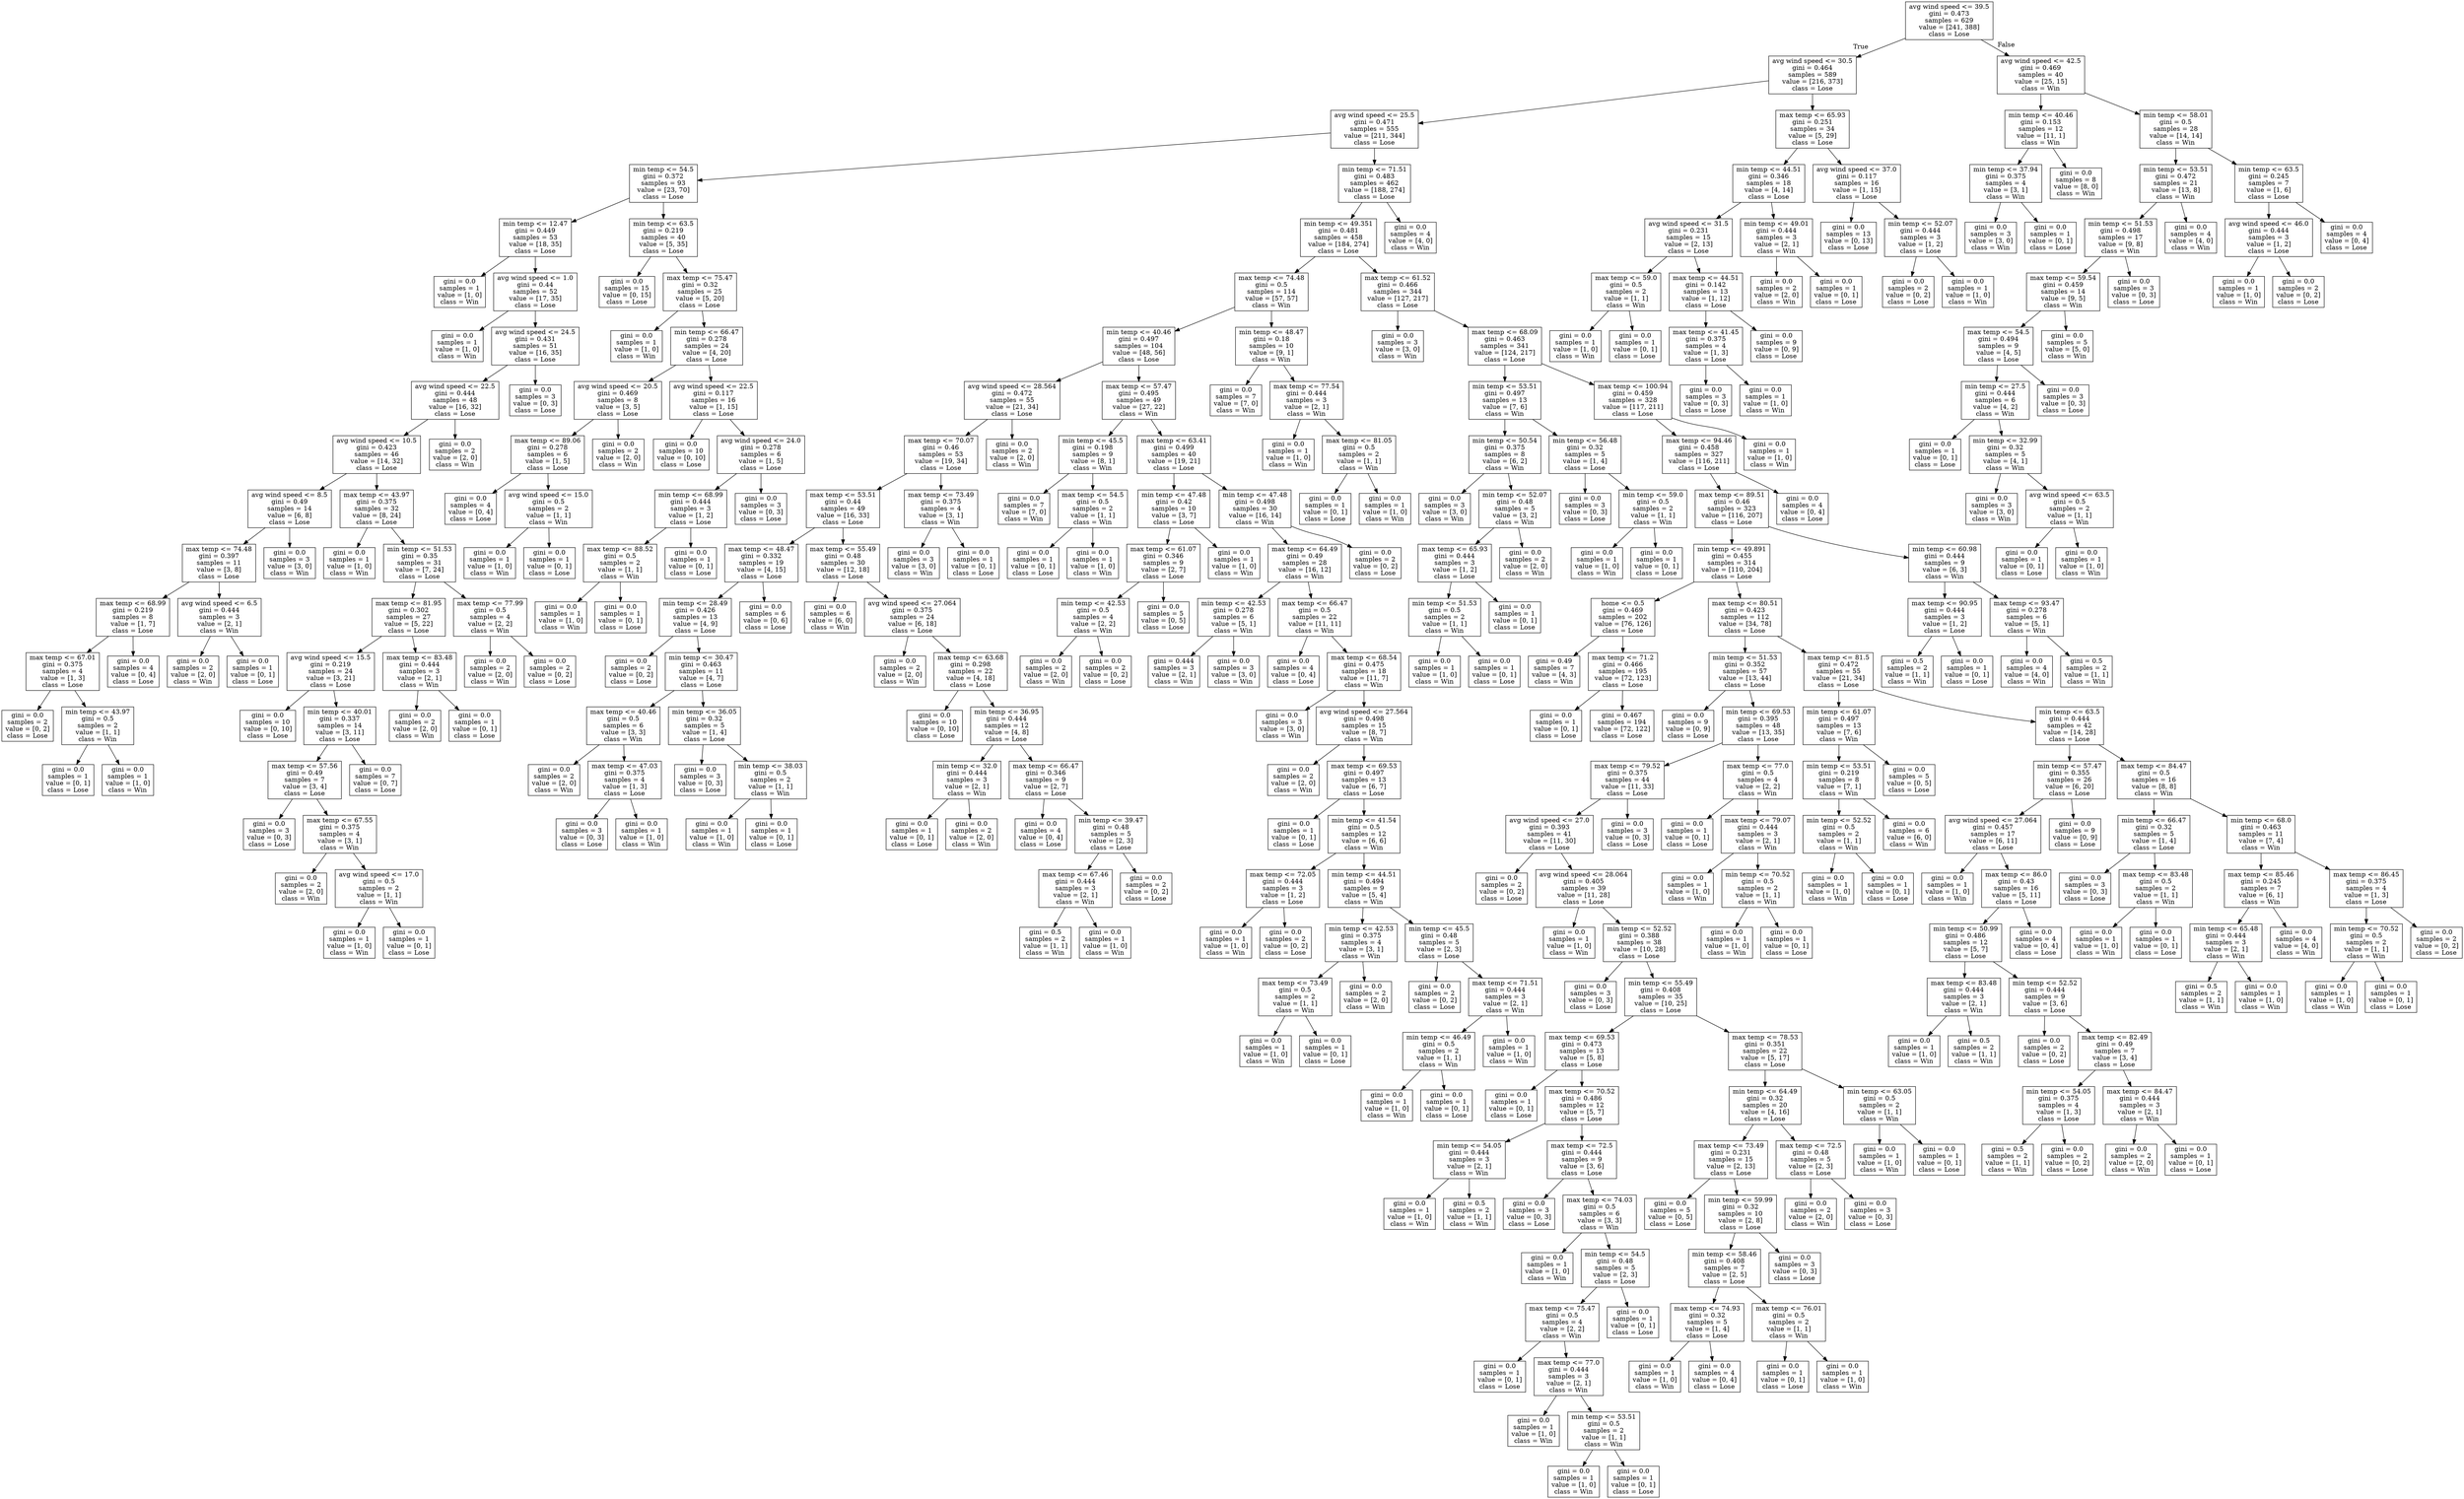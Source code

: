 digraph Tree {
node [shape=box] ;
0 [label="avg wind speed <= 39.5\ngini = 0.473\nsamples = 629\nvalue = [241, 388]\nclass = Lose"] ;
1 [label="avg wind speed <= 30.5\ngini = 0.464\nsamples = 589\nvalue = [216, 373]\nclass = Lose"] ;
0 -> 1 [labeldistance=2.5, labelangle=45, headlabel="True"] ;
2 [label="avg wind speed <= 25.5\ngini = 0.471\nsamples = 555\nvalue = [211, 344]\nclass = Lose"] ;
1 -> 2 ;
3 [label="min temp <= 54.5\ngini = 0.372\nsamples = 93\nvalue = [23, 70]\nclass = Lose"] ;
2 -> 3 ;
4 [label="min temp <= 12.47\ngini = 0.449\nsamples = 53\nvalue = [18, 35]\nclass = Lose"] ;
3 -> 4 ;
5 [label="gini = 0.0\nsamples = 1\nvalue = [1, 0]\nclass = Win"] ;
4 -> 5 ;
6 [label="avg wind speed <= 1.0\ngini = 0.44\nsamples = 52\nvalue = [17, 35]\nclass = Lose"] ;
4 -> 6 ;
7 [label="gini = 0.0\nsamples = 1\nvalue = [1, 0]\nclass = Win"] ;
6 -> 7 ;
8 [label="avg wind speed <= 24.5\ngini = 0.431\nsamples = 51\nvalue = [16, 35]\nclass = Lose"] ;
6 -> 8 ;
9 [label="avg wind speed <= 22.5\ngini = 0.444\nsamples = 48\nvalue = [16, 32]\nclass = Lose"] ;
8 -> 9 ;
10 [label="avg wind speed <= 10.5\ngini = 0.423\nsamples = 46\nvalue = [14, 32]\nclass = Lose"] ;
9 -> 10 ;
11 [label="avg wind speed <= 8.5\ngini = 0.49\nsamples = 14\nvalue = [6, 8]\nclass = Lose"] ;
10 -> 11 ;
12 [label="max temp <= 74.48\ngini = 0.397\nsamples = 11\nvalue = [3, 8]\nclass = Lose"] ;
11 -> 12 ;
13 [label="max temp <= 68.99\ngini = 0.219\nsamples = 8\nvalue = [1, 7]\nclass = Lose"] ;
12 -> 13 ;
14 [label="max temp <= 67.01\ngini = 0.375\nsamples = 4\nvalue = [1, 3]\nclass = Lose"] ;
13 -> 14 ;
15 [label="gini = 0.0\nsamples = 2\nvalue = [0, 2]\nclass = Lose"] ;
14 -> 15 ;
16 [label="min temp <= 43.97\ngini = 0.5\nsamples = 2\nvalue = [1, 1]\nclass = Win"] ;
14 -> 16 ;
17 [label="gini = 0.0\nsamples = 1\nvalue = [0, 1]\nclass = Lose"] ;
16 -> 17 ;
18 [label="gini = 0.0\nsamples = 1\nvalue = [1, 0]\nclass = Win"] ;
16 -> 18 ;
19 [label="gini = 0.0\nsamples = 4\nvalue = [0, 4]\nclass = Lose"] ;
13 -> 19 ;
20 [label="avg wind speed <= 6.5\ngini = 0.444\nsamples = 3\nvalue = [2, 1]\nclass = Win"] ;
12 -> 20 ;
21 [label="gini = 0.0\nsamples = 2\nvalue = [2, 0]\nclass = Win"] ;
20 -> 21 ;
22 [label="gini = 0.0\nsamples = 1\nvalue = [0, 1]\nclass = Lose"] ;
20 -> 22 ;
23 [label="gini = 0.0\nsamples = 3\nvalue = [3, 0]\nclass = Win"] ;
11 -> 23 ;
24 [label="max temp <= 43.97\ngini = 0.375\nsamples = 32\nvalue = [8, 24]\nclass = Lose"] ;
10 -> 24 ;
25 [label="gini = 0.0\nsamples = 1\nvalue = [1, 0]\nclass = Win"] ;
24 -> 25 ;
26 [label="min temp <= 51.53\ngini = 0.35\nsamples = 31\nvalue = [7, 24]\nclass = Lose"] ;
24 -> 26 ;
27 [label="max temp <= 81.95\ngini = 0.302\nsamples = 27\nvalue = [5, 22]\nclass = Lose"] ;
26 -> 27 ;
28 [label="avg wind speed <= 15.5\ngini = 0.219\nsamples = 24\nvalue = [3, 21]\nclass = Lose"] ;
27 -> 28 ;
29 [label="gini = 0.0\nsamples = 10\nvalue = [0, 10]\nclass = Lose"] ;
28 -> 29 ;
30 [label="min temp <= 40.01\ngini = 0.337\nsamples = 14\nvalue = [3, 11]\nclass = Lose"] ;
28 -> 30 ;
31 [label="max temp <= 57.56\ngini = 0.49\nsamples = 7\nvalue = [3, 4]\nclass = Lose"] ;
30 -> 31 ;
32 [label="gini = 0.0\nsamples = 3\nvalue = [0, 3]\nclass = Lose"] ;
31 -> 32 ;
33 [label="max temp <= 67.55\ngini = 0.375\nsamples = 4\nvalue = [3, 1]\nclass = Win"] ;
31 -> 33 ;
34 [label="gini = 0.0\nsamples = 2\nvalue = [2, 0]\nclass = Win"] ;
33 -> 34 ;
35 [label="avg wind speed <= 17.0\ngini = 0.5\nsamples = 2\nvalue = [1, 1]\nclass = Win"] ;
33 -> 35 ;
36 [label="gini = 0.0\nsamples = 1\nvalue = [1, 0]\nclass = Win"] ;
35 -> 36 ;
37 [label="gini = 0.0\nsamples = 1\nvalue = [0, 1]\nclass = Lose"] ;
35 -> 37 ;
38 [label="gini = 0.0\nsamples = 7\nvalue = [0, 7]\nclass = Lose"] ;
30 -> 38 ;
39 [label="max temp <= 83.48\ngini = 0.444\nsamples = 3\nvalue = [2, 1]\nclass = Win"] ;
27 -> 39 ;
40 [label="gini = 0.0\nsamples = 2\nvalue = [2, 0]\nclass = Win"] ;
39 -> 40 ;
41 [label="gini = 0.0\nsamples = 1\nvalue = [0, 1]\nclass = Lose"] ;
39 -> 41 ;
42 [label="max temp <= 77.99\ngini = 0.5\nsamples = 4\nvalue = [2, 2]\nclass = Win"] ;
26 -> 42 ;
43 [label="gini = 0.0\nsamples = 2\nvalue = [2, 0]\nclass = Win"] ;
42 -> 43 ;
44 [label="gini = 0.0\nsamples = 2\nvalue = [0, 2]\nclass = Lose"] ;
42 -> 44 ;
45 [label="gini = 0.0\nsamples = 2\nvalue = [2, 0]\nclass = Win"] ;
9 -> 45 ;
46 [label="gini = 0.0\nsamples = 3\nvalue = [0, 3]\nclass = Lose"] ;
8 -> 46 ;
47 [label="min temp <= 63.5\ngini = 0.219\nsamples = 40\nvalue = [5, 35]\nclass = Lose"] ;
3 -> 47 ;
48 [label="gini = 0.0\nsamples = 15\nvalue = [0, 15]\nclass = Lose"] ;
47 -> 48 ;
49 [label="max temp <= 75.47\ngini = 0.32\nsamples = 25\nvalue = [5, 20]\nclass = Lose"] ;
47 -> 49 ;
50 [label="gini = 0.0\nsamples = 1\nvalue = [1, 0]\nclass = Win"] ;
49 -> 50 ;
51 [label="min temp <= 66.47\ngini = 0.278\nsamples = 24\nvalue = [4, 20]\nclass = Lose"] ;
49 -> 51 ;
52 [label="avg wind speed <= 20.5\ngini = 0.469\nsamples = 8\nvalue = [3, 5]\nclass = Lose"] ;
51 -> 52 ;
53 [label="max temp <= 89.06\ngini = 0.278\nsamples = 6\nvalue = [1, 5]\nclass = Lose"] ;
52 -> 53 ;
54 [label="gini = 0.0\nsamples = 4\nvalue = [0, 4]\nclass = Lose"] ;
53 -> 54 ;
55 [label="avg wind speed <= 15.0\ngini = 0.5\nsamples = 2\nvalue = [1, 1]\nclass = Win"] ;
53 -> 55 ;
56 [label="gini = 0.0\nsamples = 1\nvalue = [1, 0]\nclass = Win"] ;
55 -> 56 ;
57 [label="gini = 0.0\nsamples = 1\nvalue = [0, 1]\nclass = Lose"] ;
55 -> 57 ;
58 [label="gini = 0.0\nsamples = 2\nvalue = [2, 0]\nclass = Win"] ;
52 -> 58 ;
59 [label="avg wind speed <= 22.5\ngini = 0.117\nsamples = 16\nvalue = [1, 15]\nclass = Lose"] ;
51 -> 59 ;
60 [label="gini = 0.0\nsamples = 10\nvalue = [0, 10]\nclass = Lose"] ;
59 -> 60 ;
61 [label="avg wind speed <= 24.0\ngini = 0.278\nsamples = 6\nvalue = [1, 5]\nclass = Lose"] ;
59 -> 61 ;
62 [label="min temp <= 68.99\ngini = 0.444\nsamples = 3\nvalue = [1, 2]\nclass = Lose"] ;
61 -> 62 ;
63 [label="max temp <= 88.52\ngini = 0.5\nsamples = 2\nvalue = [1, 1]\nclass = Win"] ;
62 -> 63 ;
64 [label="gini = 0.0\nsamples = 1\nvalue = [1, 0]\nclass = Win"] ;
63 -> 64 ;
65 [label="gini = 0.0\nsamples = 1\nvalue = [0, 1]\nclass = Lose"] ;
63 -> 65 ;
66 [label="gini = 0.0\nsamples = 1\nvalue = [0, 1]\nclass = Lose"] ;
62 -> 66 ;
67 [label="gini = 0.0\nsamples = 3\nvalue = [0, 3]\nclass = Lose"] ;
61 -> 67 ;
68 [label="min temp <= 71.51\ngini = 0.483\nsamples = 462\nvalue = [188, 274]\nclass = Lose"] ;
2 -> 68 ;
69 [label="min temp <= 49.351\ngini = 0.481\nsamples = 458\nvalue = [184, 274]\nclass = Lose"] ;
68 -> 69 ;
70 [label="max temp <= 74.48\ngini = 0.5\nsamples = 114\nvalue = [57, 57]\nclass = Win"] ;
69 -> 70 ;
71 [label="min temp <= 40.46\ngini = 0.497\nsamples = 104\nvalue = [48, 56]\nclass = Lose"] ;
70 -> 71 ;
72 [label="avg wind speed <= 28.564\ngini = 0.472\nsamples = 55\nvalue = [21, 34]\nclass = Lose"] ;
71 -> 72 ;
73 [label="max temp <= 70.07\ngini = 0.46\nsamples = 53\nvalue = [19, 34]\nclass = Lose"] ;
72 -> 73 ;
74 [label="max temp <= 53.51\ngini = 0.44\nsamples = 49\nvalue = [16, 33]\nclass = Lose"] ;
73 -> 74 ;
75 [label="max temp <= 48.47\ngini = 0.332\nsamples = 19\nvalue = [4, 15]\nclass = Lose"] ;
74 -> 75 ;
76 [label="min temp <= 28.49\ngini = 0.426\nsamples = 13\nvalue = [4, 9]\nclass = Lose"] ;
75 -> 76 ;
77 [label="gini = 0.0\nsamples = 2\nvalue = [0, 2]\nclass = Lose"] ;
76 -> 77 ;
78 [label="min temp <= 30.47\ngini = 0.463\nsamples = 11\nvalue = [4, 7]\nclass = Lose"] ;
76 -> 78 ;
79 [label="max temp <= 40.46\ngini = 0.5\nsamples = 6\nvalue = [3, 3]\nclass = Win"] ;
78 -> 79 ;
80 [label="gini = 0.0\nsamples = 2\nvalue = [2, 0]\nclass = Win"] ;
79 -> 80 ;
81 [label="max temp <= 47.03\ngini = 0.375\nsamples = 4\nvalue = [1, 3]\nclass = Lose"] ;
79 -> 81 ;
82 [label="gini = 0.0\nsamples = 3\nvalue = [0, 3]\nclass = Lose"] ;
81 -> 82 ;
83 [label="gini = 0.0\nsamples = 1\nvalue = [1, 0]\nclass = Win"] ;
81 -> 83 ;
84 [label="min temp <= 36.05\ngini = 0.32\nsamples = 5\nvalue = [1, 4]\nclass = Lose"] ;
78 -> 84 ;
85 [label="gini = 0.0\nsamples = 3\nvalue = [0, 3]\nclass = Lose"] ;
84 -> 85 ;
86 [label="min temp <= 38.03\ngini = 0.5\nsamples = 2\nvalue = [1, 1]\nclass = Win"] ;
84 -> 86 ;
87 [label="gini = 0.0\nsamples = 1\nvalue = [1, 0]\nclass = Win"] ;
86 -> 87 ;
88 [label="gini = 0.0\nsamples = 1\nvalue = [0, 1]\nclass = Lose"] ;
86 -> 88 ;
89 [label="gini = 0.0\nsamples = 6\nvalue = [0, 6]\nclass = Lose"] ;
75 -> 89 ;
90 [label="max temp <= 55.49\ngini = 0.48\nsamples = 30\nvalue = [12, 18]\nclass = Lose"] ;
74 -> 90 ;
91 [label="gini = 0.0\nsamples = 6\nvalue = [6, 0]\nclass = Win"] ;
90 -> 91 ;
92 [label="avg wind speed <= 27.064\ngini = 0.375\nsamples = 24\nvalue = [6, 18]\nclass = Lose"] ;
90 -> 92 ;
93 [label="gini = 0.0\nsamples = 2\nvalue = [2, 0]\nclass = Win"] ;
92 -> 93 ;
94 [label="max temp <= 63.68\ngini = 0.298\nsamples = 22\nvalue = [4, 18]\nclass = Lose"] ;
92 -> 94 ;
95 [label="gini = 0.0\nsamples = 10\nvalue = [0, 10]\nclass = Lose"] ;
94 -> 95 ;
96 [label="min temp <= 36.95\ngini = 0.444\nsamples = 12\nvalue = [4, 8]\nclass = Lose"] ;
94 -> 96 ;
97 [label="min temp <= 32.0\ngini = 0.444\nsamples = 3\nvalue = [2, 1]\nclass = Win"] ;
96 -> 97 ;
98 [label="gini = 0.0\nsamples = 1\nvalue = [0, 1]\nclass = Lose"] ;
97 -> 98 ;
99 [label="gini = 0.0\nsamples = 2\nvalue = [2, 0]\nclass = Win"] ;
97 -> 99 ;
100 [label="max temp <= 66.47\ngini = 0.346\nsamples = 9\nvalue = [2, 7]\nclass = Lose"] ;
96 -> 100 ;
101 [label="gini = 0.0\nsamples = 4\nvalue = [0, 4]\nclass = Lose"] ;
100 -> 101 ;
102 [label="min temp <= 39.47\ngini = 0.48\nsamples = 5\nvalue = [2, 3]\nclass = Lose"] ;
100 -> 102 ;
103 [label="max temp <= 67.46\ngini = 0.444\nsamples = 3\nvalue = [2, 1]\nclass = Win"] ;
102 -> 103 ;
104 [label="gini = 0.5\nsamples = 2\nvalue = [1, 1]\nclass = Win"] ;
103 -> 104 ;
105 [label="gini = 0.0\nsamples = 1\nvalue = [1, 0]\nclass = Win"] ;
103 -> 105 ;
106 [label="gini = 0.0\nsamples = 2\nvalue = [0, 2]\nclass = Lose"] ;
102 -> 106 ;
107 [label="max temp <= 73.49\ngini = 0.375\nsamples = 4\nvalue = [3, 1]\nclass = Win"] ;
73 -> 107 ;
108 [label="gini = 0.0\nsamples = 3\nvalue = [3, 0]\nclass = Win"] ;
107 -> 108 ;
109 [label="gini = 0.0\nsamples = 1\nvalue = [0, 1]\nclass = Lose"] ;
107 -> 109 ;
110 [label="gini = 0.0\nsamples = 2\nvalue = [2, 0]\nclass = Win"] ;
72 -> 110 ;
111 [label="max temp <= 57.47\ngini = 0.495\nsamples = 49\nvalue = [27, 22]\nclass = Win"] ;
71 -> 111 ;
112 [label="min temp <= 45.5\ngini = 0.198\nsamples = 9\nvalue = [8, 1]\nclass = Win"] ;
111 -> 112 ;
113 [label="gini = 0.0\nsamples = 7\nvalue = [7, 0]\nclass = Win"] ;
112 -> 113 ;
114 [label="max temp <= 54.5\ngini = 0.5\nsamples = 2\nvalue = [1, 1]\nclass = Win"] ;
112 -> 114 ;
115 [label="gini = 0.0\nsamples = 1\nvalue = [0, 1]\nclass = Lose"] ;
114 -> 115 ;
116 [label="gini = 0.0\nsamples = 1\nvalue = [1, 0]\nclass = Win"] ;
114 -> 116 ;
117 [label="max temp <= 63.41\ngini = 0.499\nsamples = 40\nvalue = [19, 21]\nclass = Lose"] ;
111 -> 117 ;
118 [label="min temp <= 47.48\ngini = 0.42\nsamples = 10\nvalue = [3, 7]\nclass = Lose"] ;
117 -> 118 ;
119 [label="max temp <= 61.07\ngini = 0.346\nsamples = 9\nvalue = [2, 7]\nclass = Lose"] ;
118 -> 119 ;
120 [label="min temp <= 42.53\ngini = 0.5\nsamples = 4\nvalue = [2, 2]\nclass = Win"] ;
119 -> 120 ;
121 [label="gini = 0.0\nsamples = 2\nvalue = [2, 0]\nclass = Win"] ;
120 -> 121 ;
122 [label="gini = 0.0\nsamples = 2\nvalue = [0, 2]\nclass = Lose"] ;
120 -> 122 ;
123 [label="gini = 0.0\nsamples = 5\nvalue = [0, 5]\nclass = Lose"] ;
119 -> 123 ;
124 [label="gini = 0.0\nsamples = 1\nvalue = [1, 0]\nclass = Win"] ;
118 -> 124 ;
125 [label="min temp <= 47.48\ngini = 0.498\nsamples = 30\nvalue = [16, 14]\nclass = Win"] ;
117 -> 125 ;
126 [label="max temp <= 64.49\ngini = 0.49\nsamples = 28\nvalue = [16, 12]\nclass = Win"] ;
125 -> 126 ;
127 [label="min temp <= 42.53\ngini = 0.278\nsamples = 6\nvalue = [5, 1]\nclass = Win"] ;
126 -> 127 ;
128 [label="gini = 0.444\nsamples = 3\nvalue = [2, 1]\nclass = Win"] ;
127 -> 128 ;
129 [label="gini = 0.0\nsamples = 3\nvalue = [3, 0]\nclass = Win"] ;
127 -> 129 ;
130 [label="max temp <= 66.47\ngini = 0.5\nsamples = 22\nvalue = [11, 11]\nclass = Win"] ;
126 -> 130 ;
131 [label="gini = 0.0\nsamples = 4\nvalue = [0, 4]\nclass = Lose"] ;
130 -> 131 ;
132 [label="max temp <= 68.54\ngini = 0.475\nsamples = 18\nvalue = [11, 7]\nclass = Win"] ;
130 -> 132 ;
133 [label="gini = 0.0\nsamples = 3\nvalue = [3, 0]\nclass = Win"] ;
132 -> 133 ;
134 [label="avg wind speed <= 27.564\ngini = 0.498\nsamples = 15\nvalue = [8, 7]\nclass = Win"] ;
132 -> 134 ;
135 [label="gini = 0.0\nsamples = 2\nvalue = [2, 0]\nclass = Win"] ;
134 -> 135 ;
136 [label="max temp <= 69.53\ngini = 0.497\nsamples = 13\nvalue = [6, 7]\nclass = Lose"] ;
134 -> 136 ;
137 [label="gini = 0.0\nsamples = 1\nvalue = [0, 1]\nclass = Lose"] ;
136 -> 137 ;
138 [label="min temp <= 41.54\ngini = 0.5\nsamples = 12\nvalue = [6, 6]\nclass = Win"] ;
136 -> 138 ;
139 [label="max temp <= 72.05\ngini = 0.444\nsamples = 3\nvalue = [1, 2]\nclass = Lose"] ;
138 -> 139 ;
140 [label="gini = 0.0\nsamples = 1\nvalue = [1, 0]\nclass = Win"] ;
139 -> 140 ;
141 [label="gini = 0.0\nsamples = 2\nvalue = [0, 2]\nclass = Lose"] ;
139 -> 141 ;
142 [label="min temp <= 44.51\ngini = 0.494\nsamples = 9\nvalue = [5, 4]\nclass = Win"] ;
138 -> 142 ;
143 [label="min temp <= 42.53\ngini = 0.375\nsamples = 4\nvalue = [3, 1]\nclass = Win"] ;
142 -> 143 ;
144 [label="max temp <= 73.49\ngini = 0.5\nsamples = 2\nvalue = [1, 1]\nclass = Win"] ;
143 -> 144 ;
145 [label="gini = 0.0\nsamples = 1\nvalue = [1, 0]\nclass = Win"] ;
144 -> 145 ;
146 [label="gini = 0.0\nsamples = 1\nvalue = [0, 1]\nclass = Lose"] ;
144 -> 146 ;
147 [label="gini = 0.0\nsamples = 2\nvalue = [2, 0]\nclass = Win"] ;
143 -> 147 ;
148 [label="min temp <= 45.5\ngini = 0.48\nsamples = 5\nvalue = [2, 3]\nclass = Lose"] ;
142 -> 148 ;
149 [label="gini = 0.0\nsamples = 2\nvalue = [0, 2]\nclass = Lose"] ;
148 -> 149 ;
150 [label="max temp <= 71.51\ngini = 0.444\nsamples = 3\nvalue = [2, 1]\nclass = Win"] ;
148 -> 150 ;
151 [label="min temp <= 46.49\ngini = 0.5\nsamples = 2\nvalue = [1, 1]\nclass = Win"] ;
150 -> 151 ;
152 [label="gini = 0.0\nsamples = 1\nvalue = [1, 0]\nclass = Win"] ;
151 -> 152 ;
153 [label="gini = 0.0\nsamples = 1\nvalue = [0, 1]\nclass = Lose"] ;
151 -> 153 ;
154 [label="gini = 0.0\nsamples = 1\nvalue = [1, 0]\nclass = Win"] ;
150 -> 154 ;
155 [label="gini = 0.0\nsamples = 2\nvalue = [0, 2]\nclass = Lose"] ;
125 -> 155 ;
156 [label="min temp <= 48.47\ngini = 0.18\nsamples = 10\nvalue = [9, 1]\nclass = Win"] ;
70 -> 156 ;
157 [label="gini = 0.0\nsamples = 7\nvalue = [7, 0]\nclass = Win"] ;
156 -> 157 ;
158 [label="max temp <= 77.54\ngini = 0.444\nsamples = 3\nvalue = [2, 1]\nclass = Win"] ;
156 -> 158 ;
159 [label="gini = 0.0\nsamples = 1\nvalue = [1, 0]\nclass = Win"] ;
158 -> 159 ;
160 [label="max temp <= 81.05\ngini = 0.5\nsamples = 2\nvalue = [1, 1]\nclass = Win"] ;
158 -> 160 ;
161 [label="gini = 0.0\nsamples = 1\nvalue = [0, 1]\nclass = Lose"] ;
160 -> 161 ;
162 [label="gini = 0.0\nsamples = 1\nvalue = [1, 0]\nclass = Win"] ;
160 -> 162 ;
163 [label="max temp <= 61.52\ngini = 0.466\nsamples = 344\nvalue = [127, 217]\nclass = Lose"] ;
69 -> 163 ;
164 [label="gini = 0.0\nsamples = 3\nvalue = [3, 0]\nclass = Win"] ;
163 -> 164 ;
165 [label="max temp <= 68.09\ngini = 0.463\nsamples = 341\nvalue = [124, 217]\nclass = Lose"] ;
163 -> 165 ;
166 [label="min temp <= 53.51\ngini = 0.497\nsamples = 13\nvalue = [7, 6]\nclass = Win"] ;
165 -> 166 ;
167 [label="min temp <= 50.54\ngini = 0.375\nsamples = 8\nvalue = [6, 2]\nclass = Win"] ;
166 -> 167 ;
168 [label="gini = 0.0\nsamples = 3\nvalue = [3, 0]\nclass = Win"] ;
167 -> 168 ;
169 [label="min temp <= 52.07\ngini = 0.48\nsamples = 5\nvalue = [3, 2]\nclass = Win"] ;
167 -> 169 ;
170 [label="max temp <= 65.93\ngini = 0.444\nsamples = 3\nvalue = [1, 2]\nclass = Lose"] ;
169 -> 170 ;
171 [label="min temp <= 51.53\ngini = 0.5\nsamples = 2\nvalue = [1, 1]\nclass = Win"] ;
170 -> 171 ;
172 [label="gini = 0.0\nsamples = 1\nvalue = [1, 0]\nclass = Win"] ;
171 -> 172 ;
173 [label="gini = 0.0\nsamples = 1\nvalue = [0, 1]\nclass = Lose"] ;
171 -> 173 ;
174 [label="gini = 0.0\nsamples = 1\nvalue = [0, 1]\nclass = Lose"] ;
170 -> 174 ;
175 [label="gini = 0.0\nsamples = 2\nvalue = [2, 0]\nclass = Win"] ;
169 -> 175 ;
176 [label="min temp <= 56.48\ngini = 0.32\nsamples = 5\nvalue = [1, 4]\nclass = Lose"] ;
166 -> 176 ;
177 [label="gini = 0.0\nsamples = 3\nvalue = [0, 3]\nclass = Lose"] ;
176 -> 177 ;
178 [label="min temp <= 59.0\ngini = 0.5\nsamples = 2\nvalue = [1, 1]\nclass = Win"] ;
176 -> 178 ;
179 [label="gini = 0.0\nsamples = 1\nvalue = [1, 0]\nclass = Win"] ;
178 -> 179 ;
180 [label="gini = 0.0\nsamples = 1\nvalue = [0, 1]\nclass = Lose"] ;
178 -> 180 ;
181 [label="max temp <= 100.94\ngini = 0.459\nsamples = 328\nvalue = [117, 211]\nclass = Lose"] ;
165 -> 181 ;
182 [label="max temp <= 94.46\ngini = 0.458\nsamples = 327\nvalue = [116, 211]\nclass = Lose"] ;
181 -> 182 ;
183 [label="max temp <= 89.51\ngini = 0.46\nsamples = 323\nvalue = [116, 207]\nclass = Lose"] ;
182 -> 183 ;
184 [label="min temp <= 49.891\ngini = 0.455\nsamples = 314\nvalue = [110, 204]\nclass = Lose"] ;
183 -> 184 ;
185 [label="home <= 0.5\ngini = 0.469\nsamples = 202\nvalue = [76, 126]\nclass = Lose"] ;
184 -> 185 ;
186 [label="gini = 0.49\nsamples = 7\nvalue = [4, 3]\nclass = Win"] ;
185 -> 186 ;
187 [label="max temp <= 71.2\ngini = 0.466\nsamples = 195\nvalue = [72, 123]\nclass = Lose"] ;
185 -> 187 ;
188 [label="gini = 0.0\nsamples = 1\nvalue = [0, 1]\nclass = Lose"] ;
187 -> 188 ;
189 [label="gini = 0.467\nsamples = 194\nvalue = [72, 122]\nclass = Lose"] ;
187 -> 189 ;
190 [label="max temp <= 80.51\ngini = 0.423\nsamples = 112\nvalue = [34, 78]\nclass = Lose"] ;
184 -> 190 ;
191 [label="min temp <= 51.53\ngini = 0.352\nsamples = 57\nvalue = [13, 44]\nclass = Lose"] ;
190 -> 191 ;
192 [label="gini = 0.0\nsamples = 9\nvalue = [0, 9]\nclass = Lose"] ;
191 -> 192 ;
193 [label="min temp <= 69.53\ngini = 0.395\nsamples = 48\nvalue = [13, 35]\nclass = Lose"] ;
191 -> 193 ;
194 [label="max temp <= 79.52\ngini = 0.375\nsamples = 44\nvalue = [11, 33]\nclass = Lose"] ;
193 -> 194 ;
195 [label="avg wind speed <= 27.0\ngini = 0.393\nsamples = 41\nvalue = [11, 30]\nclass = Lose"] ;
194 -> 195 ;
196 [label="gini = 0.0\nsamples = 2\nvalue = [0, 2]\nclass = Lose"] ;
195 -> 196 ;
197 [label="avg wind speed <= 28.064\ngini = 0.405\nsamples = 39\nvalue = [11, 28]\nclass = Lose"] ;
195 -> 197 ;
198 [label="gini = 0.0\nsamples = 1\nvalue = [1, 0]\nclass = Win"] ;
197 -> 198 ;
199 [label="min temp <= 52.52\ngini = 0.388\nsamples = 38\nvalue = [10, 28]\nclass = Lose"] ;
197 -> 199 ;
200 [label="gini = 0.0\nsamples = 3\nvalue = [0, 3]\nclass = Lose"] ;
199 -> 200 ;
201 [label="min temp <= 55.49\ngini = 0.408\nsamples = 35\nvalue = [10, 25]\nclass = Lose"] ;
199 -> 201 ;
202 [label="max temp <= 69.53\ngini = 0.473\nsamples = 13\nvalue = [5, 8]\nclass = Lose"] ;
201 -> 202 ;
203 [label="gini = 0.0\nsamples = 1\nvalue = [0, 1]\nclass = Lose"] ;
202 -> 203 ;
204 [label="max temp <= 70.52\ngini = 0.486\nsamples = 12\nvalue = [5, 7]\nclass = Lose"] ;
202 -> 204 ;
205 [label="min temp <= 54.05\ngini = 0.444\nsamples = 3\nvalue = [2, 1]\nclass = Win"] ;
204 -> 205 ;
206 [label="gini = 0.0\nsamples = 1\nvalue = [1, 0]\nclass = Win"] ;
205 -> 206 ;
207 [label="gini = 0.5\nsamples = 2\nvalue = [1, 1]\nclass = Win"] ;
205 -> 207 ;
208 [label="max temp <= 72.5\ngini = 0.444\nsamples = 9\nvalue = [3, 6]\nclass = Lose"] ;
204 -> 208 ;
209 [label="gini = 0.0\nsamples = 3\nvalue = [0, 3]\nclass = Lose"] ;
208 -> 209 ;
210 [label="max temp <= 74.03\ngini = 0.5\nsamples = 6\nvalue = [3, 3]\nclass = Win"] ;
208 -> 210 ;
211 [label="gini = 0.0\nsamples = 1\nvalue = [1, 0]\nclass = Win"] ;
210 -> 211 ;
212 [label="min temp <= 54.5\ngini = 0.48\nsamples = 5\nvalue = [2, 3]\nclass = Lose"] ;
210 -> 212 ;
213 [label="max temp <= 75.47\ngini = 0.5\nsamples = 4\nvalue = [2, 2]\nclass = Win"] ;
212 -> 213 ;
214 [label="gini = 0.0\nsamples = 1\nvalue = [0, 1]\nclass = Lose"] ;
213 -> 214 ;
215 [label="max temp <= 77.0\ngini = 0.444\nsamples = 3\nvalue = [2, 1]\nclass = Win"] ;
213 -> 215 ;
216 [label="gini = 0.0\nsamples = 1\nvalue = [1, 0]\nclass = Win"] ;
215 -> 216 ;
217 [label="min temp <= 53.51\ngini = 0.5\nsamples = 2\nvalue = [1, 1]\nclass = Win"] ;
215 -> 217 ;
218 [label="gini = 0.0\nsamples = 1\nvalue = [1, 0]\nclass = Win"] ;
217 -> 218 ;
219 [label="gini = 0.0\nsamples = 1\nvalue = [0, 1]\nclass = Lose"] ;
217 -> 219 ;
220 [label="gini = 0.0\nsamples = 1\nvalue = [0, 1]\nclass = Lose"] ;
212 -> 220 ;
221 [label="max temp <= 78.53\ngini = 0.351\nsamples = 22\nvalue = [5, 17]\nclass = Lose"] ;
201 -> 221 ;
222 [label="min temp <= 64.49\ngini = 0.32\nsamples = 20\nvalue = [4, 16]\nclass = Lose"] ;
221 -> 222 ;
223 [label="max temp <= 73.49\ngini = 0.231\nsamples = 15\nvalue = [2, 13]\nclass = Lose"] ;
222 -> 223 ;
224 [label="gini = 0.0\nsamples = 5\nvalue = [0, 5]\nclass = Lose"] ;
223 -> 224 ;
225 [label="min temp <= 59.99\ngini = 0.32\nsamples = 10\nvalue = [2, 8]\nclass = Lose"] ;
223 -> 225 ;
226 [label="min temp <= 58.46\ngini = 0.408\nsamples = 7\nvalue = [2, 5]\nclass = Lose"] ;
225 -> 226 ;
227 [label="max temp <= 74.93\ngini = 0.32\nsamples = 5\nvalue = [1, 4]\nclass = Lose"] ;
226 -> 227 ;
228 [label="gini = 0.0\nsamples = 1\nvalue = [1, 0]\nclass = Win"] ;
227 -> 228 ;
229 [label="gini = 0.0\nsamples = 4\nvalue = [0, 4]\nclass = Lose"] ;
227 -> 229 ;
230 [label="max temp <= 76.01\ngini = 0.5\nsamples = 2\nvalue = [1, 1]\nclass = Win"] ;
226 -> 230 ;
231 [label="gini = 0.0\nsamples = 1\nvalue = [0, 1]\nclass = Lose"] ;
230 -> 231 ;
232 [label="gini = 0.0\nsamples = 1\nvalue = [1, 0]\nclass = Win"] ;
230 -> 232 ;
233 [label="gini = 0.0\nsamples = 3\nvalue = [0, 3]\nclass = Lose"] ;
225 -> 233 ;
234 [label="max temp <= 72.5\ngini = 0.48\nsamples = 5\nvalue = [2, 3]\nclass = Lose"] ;
222 -> 234 ;
235 [label="gini = 0.0\nsamples = 2\nvalue = [2, 0]\nclass = Win"] ;
234 -> 235 ;
236 [label="gini = 0.0\nsamples = 3\nvalue = [0, 3]\nclass = Lose"] ;
234 -> 236 ;
237 [label="min temp <= 63.05\ngini = 0.5\nsamples = 2\nvalue = [1, 1]\nclass = Win"] ;
221 -> 237 ;
238 [label="gini = 0.0\nsamples = 1\nvalue = [1, 0]\nclass = Win"] ;
237 -> 238 ;
239 [label="gini = 0.0\nsamples = 1\nvalue = [0, 1]\nclass = Lose"] ;
237 -> 239 ;
240 [label="gini = 0.0\nsamples = 3\nvalue = [0, 3]\nclass = Lose"] ;
194 -> 240 ;
241 [label="max temp <= 77.0\ngini = 0.5\nsamples = 4\nvalue = [2, 2]\nclass = Win"] ;
193 -> 241 ;
242 [label="gini = 0.0\nsamples = 1\nvalue = [0, 1]\nclass = Lose"] ;
241 -> 242 ;
243 [label="max temp <= 79.07\ngini = 0.444\nsamples = 3\nvalue = [2, 1]\nclass = Win"] ;
241 -> 243 ;
244 [label="gini = 0.0\nsamples = 1\nvalue = [1, 0]\nclass = Win"] ;
243 -> 244 ;
245 [label="min temp <= 70.52\ngini = 0.5\nsamples = 2\nvalue = [1, 1]\nclass = Win"] ;
243 -> 245 ;
246 [label="gini = 0.0\nsamples = 1\nvalue = [1, 0]\nclass = Win"] ;
245 -> 246 ;
247 [label="gini = 0.0\nsamples = 1\nvalue = [0, 1]\nclass = Lose"] ;
245 -> 247 ;
248 [label="max temp <= 81.5\ngini = 0.472\nsamples = 55\nvalue = [21, 34]\nclass = Lose"] ;
190 -> 248 ;
249 [label="min temp <= 61.07\ngini = 0.497\nsamples = 13\nvalue = [7, 6]\nclass = Win"] ;
248 -> 249 ;
250 [label="min temp <= 53.51\ngini = 0.219\nsamples = 8\nvalue = [7, 1]\nclass = Win"] ;
249 -> 250 ;
251 [label="min temp <= 52.52\ngini = 0.5\nsamples = 2\nvalue = [1, 1]\nclass = Win"] ;
250 -> 251 ;
252 [label="gini = 0.0\nsamples = 1\nvalue = [1, 0]\nclass = Win"] ;
251 -> 252 ;
253 [label="gini = 0.0\nsamples = 1\nvalue = [0, 1]\nclass = Lose"] ;
251 -> 253 ;
254 [label="gini = 0.0\nsamples = 6\nvalue = [6, 0]\nclass = Win"] ;
250 -> 254 ;
255 [label="gini = 0.0\nsamples = 5\nvalue = [0, 5]\nclass = Lose"] ;
249 -> 255 ;
256 [label="min temp <= 63.5\ngini = 0.444\nsamples = 42\nvalue = [14, 28]\nclass = Lose"] ;
248 -> 256 ;
257 [label="min temp <= 57.47\ngini = 0.355\nsamples = 26\nvalue = [6, 20]\nclass = Lose"] ;
256 -> 257 ;
258 [label="avg wind speed <= 27.064\ngini = 0.457\nsamples = 17\nvalue = [6, 11]\nclass = Lose"] ;
257 -> 258 ;
259 [label="gini = 0.0\nsamples = 1\nvalue = [1, 0]\nclass = Win"] ;
258 -> 259 ;
260 [label="max temp <= 86.0\ngini = 0.43\nsamples = 16\nvalue = [5, 11]\nclass = Lose"] ;
258 -> 260 ;
261 [label="min temp <= 50.99\ngini = 0.486\nsamples = 12\nvalue = [5, 7]\nclass = Lose"] ;
260 -> 261 ;
262 [label="max temp <= 83.48\ngini = 0.444\nsamples = 3\nvalue = [2, 1]\nclass = Win"] ;
261 -> 262 ;
263 [label="gini = 0.0\nsamples = 1\nvalue = [1, 0]\nclass = Win"] ;
262 -> 263 ;
264 [label="gini = 0.5\nsamples = 2\nvalue = [1, 1]\nclass = Win"] ;
262 -> 264 ;
265 [label="min temp <= 52.52\ngini = 0.444\nsamples = 9\nvalue = [3, 6]\nclass = Lose"] ;
261 -> 265 ;
266 [label="gini = 0.0\nsamples = 2\nvalue = [0, 2]\nclass = Lose"] ;
265 -> 266 ;
267 [label="max temp <= 82.49\ngini = 0.49\nsamples = 7\nvalue = [3, 4]\nclass = Lose"] ;
265 -> 267 ;
268 [label="min temp <= 54.05\ngini = 0.375\nsamples = 4\nvalue = [1, 3]\nclass = Lose"] ;
267 -> 268 ;
269 [label="gini = 0.5\nsamples = 2\nvalue = [1, 1]\nclass = Win"] ;
268 -> 269 ;
270 [label="gini = 0.0\nsamples = 2\nvalue = [0, 2]\nclass = Lose"] ;
268 -> 270 ;
271 [label="max temp <= 84.47\ngini = 0.444\nsamples = 3\nvalue = [2, 1]\nclass = Win"] ;
267 -> 271 ;
272 [label="gini = 0.0\nsamples = 2\nvalue = [2, 0]\nclass = Win"] ;
271 -> 272 ;
273 [label="gini = 0.0\nsamples = 1\nvalue = [0, 1]\nclass = Lose"] ;
271 -> 273 ;
274 [label="gini = 0.0\nsamples = 4\nvalue = [0, 4]\nclass = Lose"] ;
260 -> 274 ;
275 [label="gini = 0.0\nsamples = 9\nvalue = [0, 9]\nclass = Lose"] ;
257 -> 275 ;
276 [label="max temp <= 84.47\ngini = 0.5\nsamples = 16\nvalue = [8, 8]\nclass = Win"] ;
256 -> 276 ;
277 [label="min temp <= 66.47\ngini = 0.32\nsamples = 5\nvalue = [1, 4]\nclass = Lose"] ;
276 -> 277 ;
278 [label="gini = 0.0\nsamples = 3\nvalue = [0, 3]\nclass = Lose"] ;
277 -> 278 ;
279 [label="max temp <= 83.48\ngini = 0.5\nsamples = 2\nvalue = [1, 1]\nclass = Win"] ;
277 -> 279 ;
280 [label="gini = 0.0\nsamples = 1\nvalue = [1, 0]\nclass = Win"] ;
279 -> 280 ;
281 [label="gini = 0.0\nsamples = 1\nvalue = [0, 1]\nclass = Lose"] ;
279 -> 281 ;
282 [label="min temp <= 68.0\ngini = 0.463\nsamples = 11\nvalue = [7, 4]\nclass = Win"] ;
276 -> 282 ;
283 [label="max temp <= 85.46\ngini = 0.245\nsamples = 7\nvalue = [6, 1]\nclass = Win"] ;
282 -> 283 ;
284 [label="min temp <= 65.48\ngini = 0.444\nsamples = 3\nvalue = [2, 1]\nclass = Win"] ;
283 -> 284 ;
285 [label="gini = 0.5\nsamples = 2\nvalue = [1, 1]\nclass = Win"] ;
284 -> 285 ;
286 [label="gini = 0.0\nsamples = 1\nvalue = [1, 0]\nclass = Win"] ;
284 -> 286 ;
287 [label="gini = 0.0\nsamples = 4\nvalue = [4, 0]\nclass = Win"] ;
283 -> 287 ;
288 [label="max temp <= 86.45\ngini = 0.375\nsamples = 4\nvalue = [1, 3]\nclass = Lose"] ;
282 -> 288 ;
289 [label="min temp <= 70.52\ngini = 0.5\nsamples = 2\nvalue = [1, 1]\nclass = Win"] ;
288 -> 289 ;
290 [label="gini = 0.0\nsamples = 1\nvalue = [1, 0]\nclass = Win"] ;
289 -> 290 ;
291 [label="gini = 0.0\nsamples = 1\nvalue = [0, 1]\nclass = Lose"] ;
289 -> 291 ;
292 [label="gini = 0.0\nsamples = 2\nvalue = [0, 2]\nclass = Lose"] ;
288 -> 292 ;
293 [label="min temp <= 60.98\ngini = 0.444\nsamples = 9\nvalue = [6, 3]\nclass = Win"] ;
183 -> 293 ;
294 [label="max temp <= 90.95\ngini = 0.444\nsamples = 3\nvalue = [1, 2]\nclass = Lose"] ;
293 -> 294 ;
295 [label="gini = 0.5\nsamples = 2\nvalue = [1, 1]\nclass = Win"] ;
294 -> 295 ;
296 [label="gini = 0.0\nsamples = 1\nvalue = [0, 1]\nclass = Lose"] ;
294 -> 296 ;
297 [label="max temp <= 93.47\ngini = 0.278\nsamples = 6\nvalue = [5, 1]\nclass = Win"] ;
293 -> 297 ;
298 [label="gini = 0.0\nsamples = 4\nvalue = [4, 0]\nclass = Win"] ;
297 -> 298 ;
299 [label="gini = 0.5\nsamples = 2\nvalue = [1, 1]\nclass = Win"] ;
297 -> 299 ;
300 [label="gini = 0.0\nsamples = 4\nvalue = [0, 4]\nclass = Lose"] ;
182 -> 300 ;
301 [label="gini = 0.0\nsamples = 1\nvalue = [1, 0]\nclass = Win"] ;
181 -> 301 ;
302 [label="gini = 0.0\nsamples = 4\nvalue = [4, 0]\nclass = Win"] ;
68 -> 302 ;
303 [label="max temp <= 65.93\ngini = 0.251\nsamples = 34\nvalue = [5, 29]\nclass = Lose"] ;
1 -> 303 ;
304 [label="min temp <= 44.51\ngini = 0.346\nsamples = 18\nvalue = [4, 14]\nclass = Lose"] ;
303 -> 304 ;
305 [label="avg wind speed <= 31.5\ngini = 0.231\nsamples = 15\nvalue = [2, 13]\nclass = Lose"] ;
304 -> 305 ;
306 [label="max temp <= 59.0\ngini = 0.5\nsamples = 2\nvalue = [1, 1]\nclass = Win"] ;
305 -> 306 ;
307 [label="gini = 0.0\nsamples = 1\nvalue = [1, 0]\nclass = Win"] ;
306 -> 307 ;
308 [label="gini = 0.0\nsamples = 1\nvalue = [0, 1]\nclass = Lose"] ;
306 -> 308 ;
309 [label="max temp <= 44.51\ngini = 0.142\nsamples = 13\nvalue = [1, 12]\nclass = Lose"] ;
305 -> 309 ;
310 [label="max temp <= 41.45\ngini = 0.375\nsamples = 4\nvalue = [1, 3]\nclass = Lose"] ;
309 -> 310 ;
311 [label="gini = 0.0\nsamples = 3\nvalue = [0, 3]\nclass = Lose"] ;
310 -> 311 ;
312 [label="gini = 0.0\nsamples = 1\nvalue = [1, 0]\nclass = Win"] ;
310 -> 312 ;
313 [label="gini = 0.0\nsamples = 9\nvalue = [0, 9]\nclass = Lose"] ;
309 -> 313 ;
314 [label="min temp <= 49.01\ngini = 0.444\nsamples = 3\nvalue = [2, 1]\nclass = Win"] ;
304 -> 314 ;
315 [label="gini = 0.0\nsamples = 2\nvalue = [2, 0]\nclass = Win"] ;
314 -> 315 ;
316 [label="gini = 0.0\nsamples = 1\nvalue = [0, 1]\nclass = Lose"] ;
314 -> 316 ;
317 [label="avg wind speed <= 37.0\ngini = 0.117\nsamples = 16\nvalue = [1, 15]\nclass = Lose"] ;
303 -> 317 ;
318 [label="gini = 0.0\nsamples = 13\nvalue = [0, 13]\nclass = Lose"] ;
317 -> 318 ;
319 [label="min temp <= 52.07\ngini = 0.444\nsamples = 3\nvalue = [1, 2]\nclass = Lose"] ;
317 -> 319 ;
320 [label="gini = 0.0\nsamples = 2\nvalue = [0, 2]\nclass = Lose"] ;
319 -> 320 ;
321 [label="gini = 0.0\nsamples = 1\nvalue = [1, 0]\nclass = Win"] ;
319 -> 321 ;
322 [label="avg wind speed <= 42.5\ngini = 0.469\nsamples = 40\nvalue = [25, 15]\nclass = Win"] ;
0 -> 322 [labeldistance=2.5, labelangle=-45, headlabel="False"] ;
323 [label="min temp <= 40.46\ngini = 0.153\nsamples = 12\nvalue = [11, 1]\nclass = Win"] ;
322 -> 323 ;
324 [label="min temp <= 37.94\ngini = 0.375\nsamples = 4\nvalue = [3, 1]\nclass = Win"] ;
323 -> 324 ;
325 [label="gini = 0.0\nsamples = 3\nvalue = [3, 0]\nclass = Win"] ;
324 -> 325 ;
326 [label="gini = 0.0\nsamples = 1\nvalue = [0, 1]\nclass = Lose"] ;
324 -> 326 ;
327 [label="gini = 0.0\nsamples = 8\nvalue = [8, 0]\nclass = Win"] ;
323 -> 327 ;
328 [label="min temp <= 58.01\ngini = 0.5\nsamples = 28\nvalue = [14, 14]\nclass = Win"] ;
322 -> 328 ;
329 [label="min temp <= 53.51\ngini = 0.472\nsamples = 21\nvalue = [13, 8]\nclass = Win"] ;
328 -> 329 ;
330 [label="min temp <= 51.53\ngini = 0.498\nsamples = 17\nvalue = [9, 8]\nclass = Win"] ;
329 -> 330 ;
331 [label="max temp <= 59.54\ngini = 0.459\nsamples = 14\nvalue = [9, 5]\nclass = Win"] ;
330 -> 331 ;
332 [label="max temp <= 54.5\ngini = 0.494\nsamples = 9\nvalue = [4, 5]\nclass = Lose"] ;
331 -> 332 ;
333 [label="min temp <= 27.5\ngini = 0.444\nsamples = 6\nvalue = [4, 2]\nclass = Win"] ;
332 -> 333 ;
334 [label="gini = 0.0\nsamples = 1\nvalue = [0, 1]\nclass = Lose"] ;
333 -> 334 ;
335 [label="min temp <= 32.99\ngini = 0.32\nsamples = 5\nvalue = [4, 1]\nclass = Win"] ;
333 -> 335 ;
336 [label="gini = 0.0\nsamples = 3\nvalue = [3, 0]\nclass = Win"] ;
335 -> 336 ;
337 [label="avg wind speed <= 63.5\ngini = 0.5\nsamples = 2\nvalue = [1, 1]\nclass = Win"] ;
335 -> 337 ;
338 [label="gini = 0.0\nsamples = 1\nvalue = [0, 1]\nclass = Lose"] ;
337 -> 338 ;
339 [label="gini = 0.0\nsamples = 1\nvalue = [1, 0]\nclass = Win"] ;
337 -> 339 ;
340 [label="gini = 0.0\nsamples = 3\nvalue = [0, 3]\nclass = Lose"] ;
332 -> 340 ;
341 [label="gini = 0.0\nsamples = 5\nvalue = [5, 0]\nclass = Win"] ;
331 -> 341 ;
342 [label="gini = 0.0\nsamples = 3\nvalue = [0, 3]\nclass = Lose"] ;
330 -> 342 ;
343 [label="gini = 0.0\nsamples = 4\nvalue = [4, 0]\nclass = Win"] ;
329 -> 343 ;
344 [label="min temp <= 63.5\ngini = 0.245\nsamples = 7\nvalue = [1, 6]\nclass = Lose"] ;
328 -> 344 ;
345 [label="avg wind speed <= 46.0\ngini = 0.444\nsamples = 3\nvalue = [1, 2]\nclass = Lose"] ;
344 -> 345 ;
346 [label="gini = 0.0\nsamples = 1\nvalue = [1, 0]\nclass = Win"] ;
345 -> 346 ;
347 [label="gini = 0.0\nsamples = 2\nvalue = [0, 2]\nclass = Lose"] ;
345 -> 347 ;
348 [label="gini = 0.0\nsamples = 4\nvalue = [0, 4]\nclass = Lose"] ;
344 -> 348 ;
}